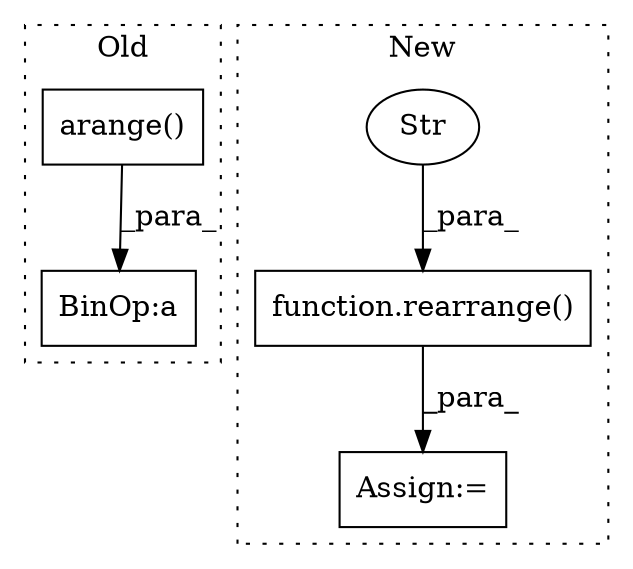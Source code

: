 digraph G {
subgraph cluster0 {
1 [label="arange()" a="75" s="4892,4912" l="13,18" shape="box"];
5 [label="BinOp:a" a="82" s="4930" l="3" shape="box"];
label = "Old";
style="dotted";
}
subgraph cluster1 {
2 [label="function.rearrange()" a="75" s="5047,5077" l="10,1" shape="box"];
3 [label="Str" a="66" s="5063" l="14" shape="ellipse"];
4 [label="Assign:=" a="68" s="5095" l="3" shape="box"];
label = "New";
style="dotted";
}
1 -> 5 [label="_para_"];
2 -> 4 [label="_para_"];
3 -> 2 [label="_para_"];
}
